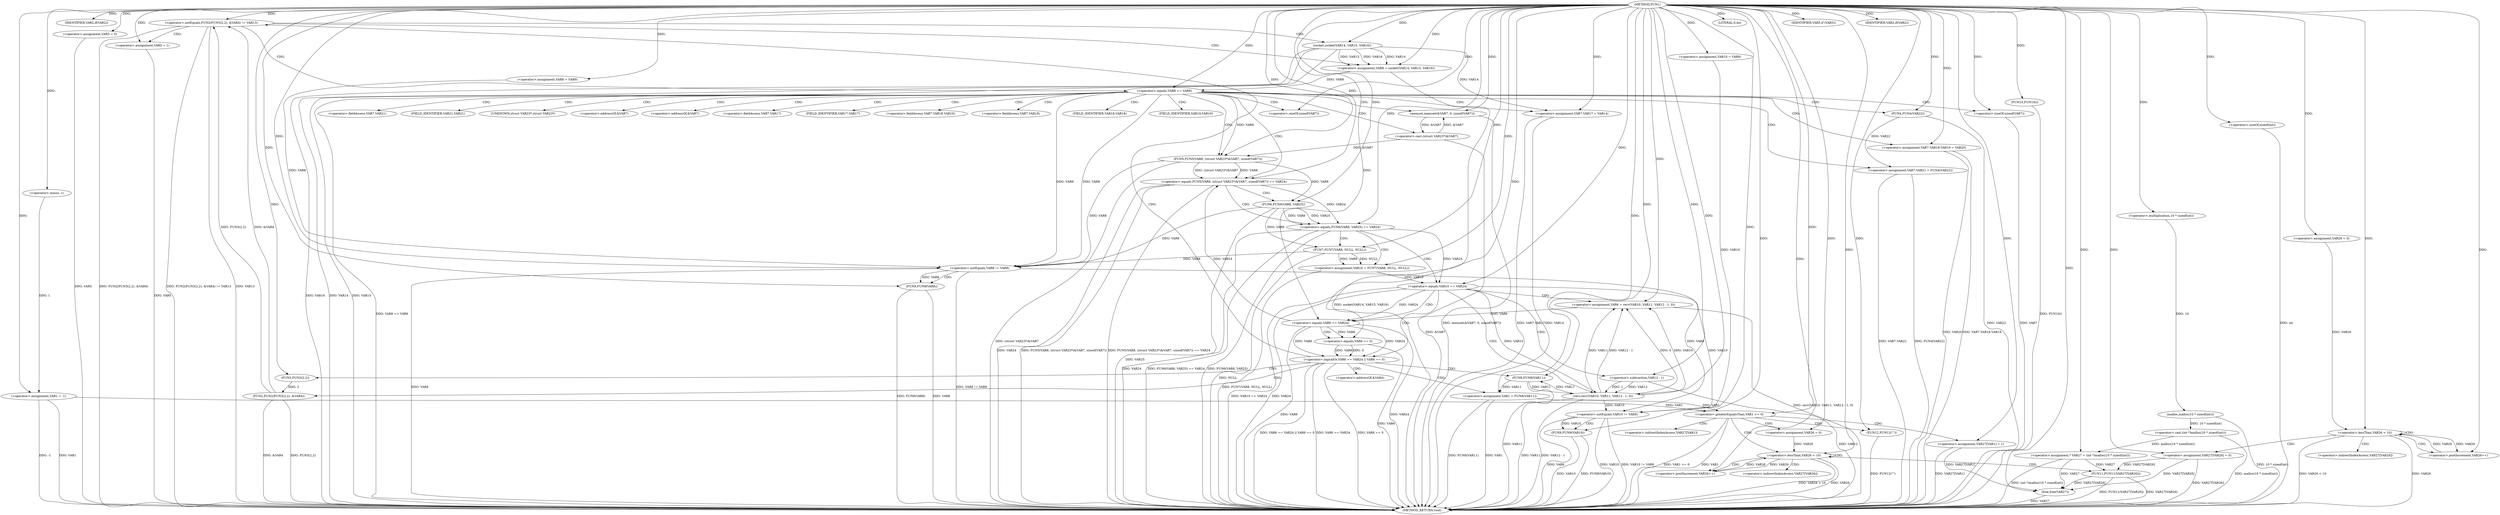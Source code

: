digraph FUN1 {  
"1000100" [label = "(METHOD,FUN1)" ]
"1000314" [label = "(METHOD_RETURN,void)" ]
"1000103" [label = "(<operator>.assignment,VAR1 = -1)" ]
"1000105" [label = "(<operator>.minus,-1)" ]
"1000108" [label = "(IDENTIFIER,VAR2,if(VAR2))" ]
"1000113" [label = "(<operator>.assignment,VAR5 = 0)" ]
"1000119" [label = "(<operator>.assignment,VAR8 = VAR9)" ]
"1000123" [label = "(<operator>.assignment,VAR10 = VAR9)" ]
"1000130" [label = "(<operator>.notEquals,FUN2(FUN3(2,2), &VAR4) != VAR13)" ]
"1000131" [label = "(FUN2,FUN2(FUN3(2,2), &VAR4))" ]
"1000132" [label = "(FUN3,FUN3(2,2))" ]
"1000140" [label = "(<operator>.assignment,VAR5 = 1)" ]
"1000143" [label = "(<operator>.assignment,VAR8 = socket(VAR14, VAR15, VAR16))" ]
"1000145" [label = "(socket,socket(VAR14, VAR15, VAR16))" ]
"1000150" [label = "(<operator>.equals,VAR8 == VAR9)" ]
"1000155" [label = "(memset,memset(&VAR7, 0, sizeof(VAR7)))" ]
"1000159" [label = "(<operator>.sizeOf,sizeof(VAR7))" ]
"1000161" [label = "(<operator>.assignment,VAR7.VAR17 = VAR14)" ]
"1000166" [label = "(<operator>.assignment,VAR7.VAR18.VAR19 = VAR20)" ]
"1000173" [label = "(<operator>.assignment,VAR7.VAR21 = FUN4(VAR22))" ]
"1000177" [label = "(FUN4,FUN4(VAR22))" ]
"1000180" [label = "(<operator>.equals,FUN5(VAR8, (struct VAR23*)&VAR7, sizeof(VAR7)) == VAR24)" ]
"1000181" [label = "(FUN5,FUN5(VAR8, (struct VAR23*)&VAR7, sizeof(VAR7)))" ]
"1000183" [label = "(<operator>.cast,(struct VAR23*)&VAR7)" ]
"1000187" [label = "(<operator>.sizeOf,sizeof(VAR7))" ]
"1000193" [label = "(<operator>.equals,FUN6(VAR8, VAR25) == VAR24)" ]
"1000194" [label = "(FUN6,FUN6(VAR8, VAR25))" ]
"1000200" [label = "(<operator>.assignment,VAR10 = FUN7(VAR8, NULL, NULL))" ]
"1000202" [label = "(FUN7,FUN7(VAR8, NULL, NULL))" ]
"1000207" [label = "(<operator>.equals,VAR10 == VAR24)" ]
"1000212" [label = "(<operator>.assignment,VAR6 = recv(VAR10, VAR11, VAR12 - 1, 0))" ]
"1000214" [label = "(recv,recv(VAR10, VAR11, VAR12 - 1, 0))" ]
"1000217" [label = "(<operator>.subtraction,VAR12 - 1)" ]
"1000222" [label = "(<operator>.logicalOr,VAR6 == VAR24 || VAR6 == 0)" ]
"1000223" [label = "(<operator>.equals,VAR6 == VAR24)" ]
"1000226" [label = "(<operator>.equals,VAR6 == 0)" ]
"1000231" [label = "(<operator>.assignment,VAR1 = FUN8(VAR11))" ]
"1000233" [label = "(FUN8,FUN8(VAR11))" ]
"1000235" [label = "(LITERAL,0,do)" ]
"1000237" [label = "(<operator>.notEquals,VAR8 != VAR9)" ]
"1000241" [label = "(FUN9,FUN9(VAR8))" ]
"1000244" [label = "(<operator>.notEquals,VAR10 != VAR9)" ]
"1000248" [label = "(FUN9,FUN9(VAR10))" ]
"1000251" [label = "(IDENTIFIER,VAR5,if (VAR5))" ]
"1000253" [label = "(FUN10,FUN10())" ]
"1000255" [label = "(IDENTIFIER,VAR2,if(VAR2))" ]
"1000260" [label = "(<operator>.assignment,* VAR27 = (int *)malloc(10 * sizeof(int)))" ]
"1000262" [label = "(<operator>.cast,(int *)malloc(10 * sizeof(int)))" ]
"1000264" [label = "(malloc,malloc(10 * sizeof(int)))" ]
"1000265" [label = "(<operator>.multiplication,10 * sizeof(int))" ]
"1000267" [label = "(<operator>.sizeOf,sizeof(int))" ]
"1000270" [label = "(<operator>.assignment,VAR26 = 0)" ]
"1000273" [label = "(<operator>.lessThan,VAR26 < 10)" ]
"1000276" [label = "(<operator>.postIncrement,VAR26++)" ]
"1000279" [label = "(<operator>.assignment,VAR27[VAR26] = 0)" ]
"1000285" [label = "(<operator>.greaterEqualsThan,VAR1 >= 0)" ]
"1000289" [label = "(<operator>.assignment,VAR27[VAR1] = 1)" ]
"1000295" [label = "(<operator>.assignment,VAR26 = 0)" ]
"1000298" [label = "(<operator>.lessThan,VAR26 < 10)" ]
"1000301" [label = "(<operator>.postIncrement,VAR26++)" ]
"1000304" [label = "(FUN11,FUN11(VAR27[VAR26]))" ]
"1000310" [label = "(FUN12,FUN12(\"\"))" ]
"1000312" [label = "(free,free(VAR27))" ]
"1000135" [label = "(<operator>.addressOf,&VAR4)" ]
"1000156" [label = "(<operator>.addressOf,&VAR7)" ]
"1000162" [label = "(<operator>.fieldAccess,VAR7.VAR17)" ]
"1000164" [label = "(FIELD_IDENTIFIER,VAR17,VAR17)" ]
"1000167" [label = "(<operator>.fieldAccess,VAR7.VAR18.VAR19)" ]
"1000168" [label = "(<operator>.fieldAccess,VAR7.VAR18)" ]
"1000170" [label = "(FIELD_IDENTIFIER,VAR18,VAR18)" ]
"1000171" [label = "(FIELD_IDENTIFIER,VAR19,VAR19)" ]
"1000174" [label = "(<operator>.fieldAccess,VAR7.VAR21)" ]
"1000176" [label = "(FIELD_IDENTIFIER,VAR21,VAR21)" ]
"1000184" [label = "(UNKNOWN,struct VAR23*,struct VAR23*)" ]
"1000185" [label = "(<operator>.addressOf,&VAR7)" ]
"1000280" [label = "(<operator>.indirectIndexAccess,VAR27[VAR26])" ]
"1000290" [label = "(<operator>.indirectIndexAccess,VAR27[VAR1])" ]
"1000305" [label = "(<operator>.indirectIndexAccess,VAR27[VAR26])" ]
  "1000183" -> "1000314"  [ label = "DDG: &VAR7"] 
  "1000231" -> "1000314"  [ label = "DDG: FUN8(VAR11)"] 
  "1000103" -> "1000314"  [ label = "DDG: VAR1"] 
  "1000207" -> "1000314"  [ label = "DDG: VAR10 == VAR24"] 
  "1000248" -> "1000314"  [ label = "DDG: FUN9(VAR10)"] 
  "1000310" -> "1000314"  [ label = "DDG: FUN12(\"\")"] 
  "1000187" -> "1000314"  [ label = "DDG: VAR7"] 
  "1000177" -> "1000314"  [ label = "DDG: VAR22"] 
  "1000130" -> "1000314"  [ label = "DDG: FUN2(FUN3(2,2), &VAR4) != VAR13"] 
  "1000285" -> "1000314"  [ label = "DDG: VAR1"] 
  "1000298" -> "1000314"  [ label = "DDG: VAR26 < 10"] 
  "1000166" -> "1000314"  [ label = "DDG: VAR20"] 
  "1000223" -> "1000314"  [ label = "DDG: VAR24"] 
  "1000193" -> "1000314"  [ label = "DDG: FUN6(VAR8, VAR25)"] 
  "1000226" -> "1000314"  [ label = "DDG: VAR6"] 
  "1000222" -> "1000314"  [ label = "DDG: VAR6 == VAR24"] 
  "1000237" -> "1000314"  [ label = "DDG: VAR8 != VAR9"] 
  "1000207" -> "1000314"  [ label = "DDG: VAR24"] 
  "1000285" -> "1000314"  [ label = "DDG: VAR1 >= 0"] 
  "1000253" -> "1000314"  [ label = "DDG: FUN10()"] 
  "1000289" -> "1000314"  [ label = "DDG: VAR27[VAR1]"] 
  "1000279" -> "1000314"  [ label = "DDG: VAR27[VAR26]"] 
  "1000304" -> "1000314"  [ label = "DDG: FUN11(VAR27[VAR26])"] 
  "1000214" -> "1000314"  [ label = "DDG: VAR11"] 
  "1000103" -> "1000314"  [ label = "DDG: -1"] 
  "1000222" -> "1000314"  [ label = "DDG: VAR6 == 0"] 
  "1000298" -> "1000314"  [ label = "DDG: VAR26"] 
  "1000312" -> "1000314"  [ label = "DDG: VAR27"] 
  "1000214" -> "1000314"  [ label = "DDG: VAR12 - 1"] 
  "1000212" -> "1000314"  [ label = "DDG: recv(VAR10, VAR11, VAR12 - 1, 0)"] 
  "1000180" -> "1000314"  [ label = "DDG: VAR24"] 
  "1000237" -> "1000314"  [ label = "DDG: VAR8"] 
  "1000113" -> "1000314"  [ label = "DDG: VAR5"] 
  "1000304" -> "1000314"  [ label = "DDG: VAR27[VAR26]"] 
  "1000131" -> "1000314"  [ label = "DDG: FUN3(2,2)"] 
  "1000140" -> "1000314"  [ label = "DDG: VAR5"] 
  "1000264" -> "1000314"  [ label = "DDG: 10 * sizeof(int)"] 
  "1000267" -> "1000314"  [ label = "DDG: int"] 
  "1000155" -> "1000314"  [ label = "DDG: memset(&VAR7, 0, sizeof(VAR7))"] 
  "1000166" -> "1000314"  [ label = "DDG: VAR7.VAR18.VAR19"] 
  "1000180" -> "1000314"  [ label = "DDG: FUN5(VAR8, (struct VAR23*)&VAR7, sizeof(VAR7))"] 
  "1000273" -> "1000314"  [ label = "DDG: VAR26"] 
  "1000180" -> "1000314"  [ label = "DDG: FUN5(VAR8, (struct VAR23*)&VAR7, sizeof(VAR7)) == VAR24"] 
  "1000262" -> "1000314"  [ label = "DDG: malloc(10 * sizeof(int))"] 
  "1000217" -> "1000314"  [ label = "DDG: VAR12"] 
  "1000222" -> "1000314"  [ label = "DDG: VAR6 == VAR24 || VAR6 == 0"] 
  "1000145" -> "1000314"  [ label = "DDG: VAR16"] 
  "1000260" -> "1000314"  [ label = "DDG: (int *)malloc(10 * sizeof(int))"] 
  "1000193" -> "1000314"  [ label = "DDG: VAR24"] 
  "1000273" -> "1000314"  [ label = "DDG: VAR26 < 10"] 
  "1000231" -> "1000314"  [ label = "DDG: VAR1"] 
  "1000131" -> "1000314"  [ label = "DDG: &VAR4"] 
  "1000193" -> "1000314"  [ label = "DDG: FUN6(VAR8, VAR25) == VAR24"] 
  "1000233" -> "1000314"  [ label = "DDG: VAR11"] 
  "1000241" -> "1000314"  [ label = "DDG: VAR8"] 
  "1000143" -> "1000314"  [ label = "DDG: socket(VAR14, VAR15, VAR16)"] 
  "1000173" -> "1000314"  [ label = "DDG: FUN4(VAR22)"] 
  "1000244" -> "1000314"  [ label = "DDG: VAR10 != VAR9"] 
  "1000150" -> "1000314"  [ label = "DDG: VAR8 == VAR9"] 
  "1000202" -> "1000314"  [ label = "DDG: NULL"] 
  "1000244" -> "1000314"  [ label = "DDG: VAR10"] 
  "1000194" -> "1000314"  [ label = "DDG: VAR25"] 
  "1000161" -> "1000314"  [ label = "DDG: VAR7.VAR17"] 
  "1000244" -> "1000314"  [ label = "DDG: VAR9"] 
  "1000145" -> "1000314"  [ label = "DDG: VAR14"] 
  "1000241" -> "1000314"  [ label = "DDG: FUN9(VAR8)"] 
  "1000145" -> "1000314"  [ label = "DDG: VAR15"] 
  "1000181" -> "1000314"  [ label = "DDG: (struct VAR23*)&VAR7"] 
  "1000173" -> "1000314"  [ label = "DDG: VAR7.VAR21"] 
  "1000130" -> "1000314"  [ label = "DDG: VAR13"] 
  "1000248" -> "1000314"  [ label = "DDG: VAR10"] 
  "1000223" -> "1000314"  [ label = "DDG: VAR6"] 
  "1000161" -> "1000314"  [ label = "DDG: VAR14"] 
  "1000130" -> "1000314"  [ label = "DDG: FUN2(FUN3(2,2), &VAR4)"] 
  "1000200" -> "1000314"  [ label = "DDG: FUN7(VAR8, NULL, NULL)"] 
  "1000105" -> "1000103"  [ label = "DDG: 1"] 
  "1000100" -> "1000103"  [ label = "DDG: "] 
  "1000100" -> "1000105"  [ label = "DDG: "] 
  "1000100" -> "1000108"  [ label = "DDG: "] 
  "1000100" -> "1000113"  [ label = "DDG: "] 
  "1000100" -> "1000119"  [ label = "DDG: "] 
  "1000100" -> "1000123"  [ label = "DDG: "] 
  "1000131" -> "1000130"  [ label = "DDG: FUN3(2,2)"] 
  "1000131" -> "1000130"  [ label = "DDG: &VAR4"] 
  "1000132" -> "1000131"  [ label = "DDG: 2"] 
  "1000100" -> "1000132"  [ label = "DDG: "] 
  "1000100" -> "1000130"  [ label = "DDG: "] 
  "1000100" -> "1000140"  [ label = "DDG: "] 
  "1000145" -> "1000143"  [ label = "DDG: VAR14"] 
  "1000145" -> "1000143"  [ label = "DDG: VAR15"] 
  "1000145" -> "1000143"  [ label = "DDG: VAR16"] 
  "1000100" -> "1000143"  [ label = "DDG: "] 
  "1000100" -> "1000145"  [ label = "DDG: "] 
  "1000143" -> "1000150"  [ label = "DDG: VAR8"] 
  "1000100" -> "1000150"  [ label = "DDG: "] 
  "1000183" -> "1000155"  [ label = "DDG: &VAR7"] 
  "1000100" -> "1000155"  [ label = "DDG: "] 
  "1000100" -> "1000159"  [ label = "DDG: "] 
  "1000145" -> "1000161"  [ label = "DDG: VAR14"] 
  "1000100" -> "1000161"  [ label = "DDG: "] 
  "1000100" -> "1000166"  [ label = "DDG: "] 
  "1000177" -> "1000173"  [ label = "DDG: VAR22"] 
  "1000100" -> "1000177"  [ label = "DDG: "] 
  "1000181" -> "1000180"  [ label = "DDG: VAR8"] 
  "1000181" -> "1000180"  [ label = "DDG: (struct VAR23*)&VAR7"] 
  "1000150" -> "1000181"  [ label = "DDG: VAR8"] 
  "1000100" -> "1000181"  [ label = "DDG: "] 
  "1000183" -> "1000181"  [ label = "DDG: &VAR7"] 
  "1000155" -> "1000183"  [ label = "DDG: &VAR7"] 
  "1000100" -> "1000187"  [ label = "DDG: "] 
  "1000223" -> "1000180"  [ label = "DDG: VAR24"] 
  "1000100" -> "1000180"  [ label = "DDG: "] 
  "1000194" -> "1000193"  [ label = "DDG: VAR8"] 
  "1000194" -> "1000193"  [ label = "DDG: VAR25"] 
  "1000181" -> "1000194"  [ label = "DDG: VAR8"] 
  "1000100" -> "1000194"  [ label = "DDG: "] 
  "1000180" -> "1000193"  [ label = "DDG: VAR24"] 
  "1000100" -> "1000193"  [ label = "DDG: "] 
  "1000202" -> "1000200"  [ label = "DDG: VAR8"] 
  "1000202" -> "1000200"  [ label = "DDG: NULL"] 
  "1000100" -> "1000200"  [ label = "DDG: "] 
  "1000194" -> "1000202"  [ label = "DDG: VAR8"] 
  "1000100" -> "1000202"  [ label = "DDG: "] 
  "1000200" -> "1000207"  [ label = "DDG: VAR10"] 
  "1000100" -> "1000207"  [ label = "DDG: "] 
  "1000193" -> "1000207"  [ label = "DDG: VAR24"] 
  "1000214" -> "1000212"  [ label = "DDG: VAR10"] 
  "1000214" -> "1000212"  [ label = "DDG: VAR11"] 
  "1000214" -> "1000212"  [ label = "DDG: VAR12 - 1"] 
  "1000214" -> "1000212"  [ label = "DDG: 0"] 
  "1000100" -> "1000212"  [ label = "DDG: "] 
  "1000207" -> "1000214"  [ label = "DDG: VAR10"] 
  "1000100" -> "1000214"  [ label = "DDG: "] 
  "1000233" -> "1000214"  [ label = "DDG: VAR11"] 
  "1000217" -> "1000214"  [ label = "DDG: VAR12"] 
  "1000217" -> "1000214"  [ label = "DDG: 1"] 
  "1000100" -> "1000217"  [ label = "DDG: "] 
  "1000223" -> "1000222"  [ label = "DDG: VAR6"] 
  "1000223" -> "1000222"  [ label = "DDG: VAR24"] 
  "1000212" -> "1000223"  [ label = "DDG: VAR6"] 
  "1000100" -> "1000223"  [ label = "DDG: "] 
  "1000207" -> "1000223"  [ label = "DDG: VAR24"] 
  "1000226" -> "1000222"  [ label = "DDG: VAR6"] 
  "1000226" -> "1000222"  [ label = "DDG: 0"] 
  "1000223" -> "1000226"  [ label = "DDG: VAR6"] 
  "1000100" -> "1000226"  [ label = "DDG: "] 
  "1000233" -> "1000231"  [ label = "DDG: VAR11"] 
  "1000100" -> "1000231"  [ label = "DDG: "] 
  "1000214" -> "1000233"  [ label = "DDG: VAR11"] 
  "1000100" -> "1000233"  [ label = "DDG: "] 
  "1000100" -> "1000235"  [ label = "DDG: "] 
  "1000181" -> "1000237"  [ label = "DDG: VAR8"] 
  "1000150" -> "1000237"  [ label = "DDG: VAR8"] 
  "1000194" -> "1000237"  [ label = "DDG: VAR8"] 
  "1000202" -> "1000237"  [ label = "DDG: VAR8"] 
  "1000119" -> "1000237"  [ label = "DDG: VAR8"] 
  "1000100" -> "1000237"  [ label = "DDG: "] 
  "1000150" -> "1000237"  [ label = "DDG: VAR9"] 
  "1000237" -> "1000241"  [ label = "DDG: VAR8"] 
  "1000100" -> "1000241"  [ label = "DDG: "] 
  "1000207" -> "1000244"  [ label = "DDG: VAR10"] 
  "1000214" -> "1000244"  [ label = "DDG: VAR10"] 
  "1000123" -> "1000244"  [ label = "DDG: VAR10"] 
  "1000100" -> "1000244"  [ label = "DDG: "] 
  "1000237" -> "1000244"  [ label = "DDG: VAR9"] 
  "1000244" -> "1000248"  [ label = "DDG: VAR10"] 
  "1000100" -> "1000248"  [ label = "DDG: "] 
  "1000100" -> "1000251"  [ label = "DDG: "] 
  "1000100" -> "1000253"  [ label = "DDG: "] 
  "1000100" -> "1000255"  [ label = "DDG: "] 
  "1000262" -> "1000260"  [ label = "DDG: malloc(10 * sizeof(int))"] 
  "1000100" -> "1000260"  [ label = "DDG: "] 
  "1000264" -> "1000262"  [ label = "DDG: 10 * sizeof(int)"] 
  "1000265" -> "1000264"  [ label = "DDG: 10"] 
  "1000100" -> "1000265"  [ label = "DDG: "] 
  "1000100" -> "1000267"  [ label = "DDG: "] 
  "1000100" -> "1000270"  [ label = "DDG: "] 
  "1000276" -> "1000273"  [ label = "DDG: VAR26"] 
  "1000270" -> "1000273"  [ label = "DDG: VAR26"] 
  "1000100" -> "1000273"  [ label = "DDG: "] 
  "1000273" -> "1000276"  [ label = "DDG: VAR26"] 
  "1000100" -> "1000276"  [ label = "DDG: "] 
  "1000100" -> "1000279"  [ label = "DDG: "] 
  "1000103" -> "1000285"  [ label = "DDG: VAR1"] 
  "1000231" -> "1000285"  [ label = "DDG: VAR1"] 
  "1000100" -> "1000285"  [ label = "DDG: "] 
  "1000100" -> "1000289"  [ label = "DDG: "] 
  "1000100" -> "1000295"  [ label = "DDG: "] 
  "1000295" -> "1000298"  [ label = "DDG: VAR26"] 
  "1000301" -> "1000298"  [ label = "DDG: VAR26"] 
  "1000100" -> "1000298"  [ label = "DDG: "] 
  "1000298" -> "1000301"  [ label = "DDG: VAR26"] 
  "1000100" -> "1000301"  [ label = "DDG: "] 
  "1000279" -> "1000304"  [ label = "DDG: VAR27[VAR26]"] 
  "1000260" -> "1000304"  [ label = "DDG: VAR27"] 
  "1000100" -> "1000310"  [ label = "DDG: "] 
  "1000304" -> "1000312"  [ label = "DDG: VAR27[VAR26]"] 
  "1000260" -> "1000312"  [ label = "DDG: VAR27"] 
  "1000289" -> "1000312"  [ label = "DDG: VAR27[VAR1]"] 
  "1000279" -> "1000312"  [ label = "DDG: VAR27[VAR26]"] 
  "1000100" -> "1000312"  [ label = "DDG: "] 
  "1000130" -> "1000150"  [ label = "CDG: "] 
  "1000130" -> "1000145"  [ label = "CDG: "] 
  "1000130" -> "1000143"  [ label = "CDG: "] 
  "1000130" -> "1000140"  [ label = "CDG: "] 
  "1000150" -> "1000164"  [ label = "CDG: "] 
  "1000150" -> "1000174"  [ label = "CDG: "] 
  "1000150" -> "1000156"  [ label = "CDG: "] 
  "1000150" -> "1000161"  [ label = "CDG: "] 
  "1000150" -> "1000166"  [ label = "CDG: "] 
  "1000150" -> "1000180"  [ label = "CDG: "] 
  "1000150" -> "1000183"  [ label = "CDG: "] 
  "1000150" -> "1000167"  [ label = "CDG: "] 
  "1000150" -> "1000176"  [ label = "CDG: "] 
  "1000150" -> "1000187"  [ label = "CDG: "] 
  "1000150" -> "1000185"  [ label = "CDG: "] 
  "1000150" -> "1000168"  [ label = "CDG: "] 
  "1000150" -> "1000159"  [ label = "CDG: "] 
  "1000150" -> "1000173"  [ label = "CDG: "] 
  "1000150" -> "1000155"  [ label = "CDG: "] 
  "1000150" -> "1000170"  [ label = "CDG: "] 
  "1000150" -> "1000171"  [ label = "CDG: "] 
  "1000150" -> "1000184"  [ label = "CDG: "] 
  "1000150" -> "1000177"  [ label = "CDG: "] 
  "1000150" -> "1000162"  [ label = "CDG: "] 
  "1000150" -> "1000181"  [ label = "CDG: "] 
  "1000180" -> "1000194"  [ label = "CDG: "] 
  "1000180" -> "1000193"  [ label = "CDG: "] 
  "1000193" -> "1000200"  [ label = "CDG: "] 
  "1000193" -> "1000207"  [ label = "CDG: "] 
  "1000193" -> "1000202"  [ label = "CDG: "] 
  "1000207" -> "1000222"  [ label = "CDG: "] 
  "1000207" -> "1000214"  [ label = "CDG: "] 
  "1000207" -> "1000217"  [ label = "CDG: "] 
  "1000207" -> "1000212"  [ label = "CDG: "] 
  "1000207" -> "1000223"  [ label = "CDG: "] 
  "1000222" -> "1000233"  [ label = "CDG: "] 
  "1000222" -> "1000231"  [ label = "CDG: "] 
  "1000222" -> "1000132"  [ label = "CDG: "] 
  "1000222" -> "1000130"  [ label = "CDG: "] 
  "1000222" -> "1000135"  [ label = "CDG: "] 
  "1000222" -> "1000131"  [ label = "CDG: "] 
  "1000223" -> "1000226"  [ label = "CDG: "] 
  "1000237" -> "1000241"  [ label = "CDG: "] 
  "1000244" -> "1000248"  [ label = "CDG: "] 
  "1000273" -> "1000276"  [ label = "CDG: "] 
  "1000273" -> "1000273"  [ label = "CDG: "] 
  "1000273" -> "1000279"  [ label = "CDG: "] 
  "1000273" -> "1000280"  [ label = "CDG: "] 
  "1000285" -> "1000310"  [ label = "CDG: "] 
  "1000285" -> "1000298"  [ label = "CDG: "] 
  "1000285" -> "1000289"  [ label = "CDG: "] 
  "1000285" -> "1000295"  [ label = "CDG: "] 
  "1000285" -> "1000290"  [ label = "CDG: "] 
  "1000298" -> "1000305"  [ label = "CDG: "] 
  "1000298" -> "1000298"  [ label = "CDG: "] 
  "1000298" -> "1000304"  [ label = "CDG: "] 
  "1000298" -> "1000301"  [ label = "CDG: "] 
}
